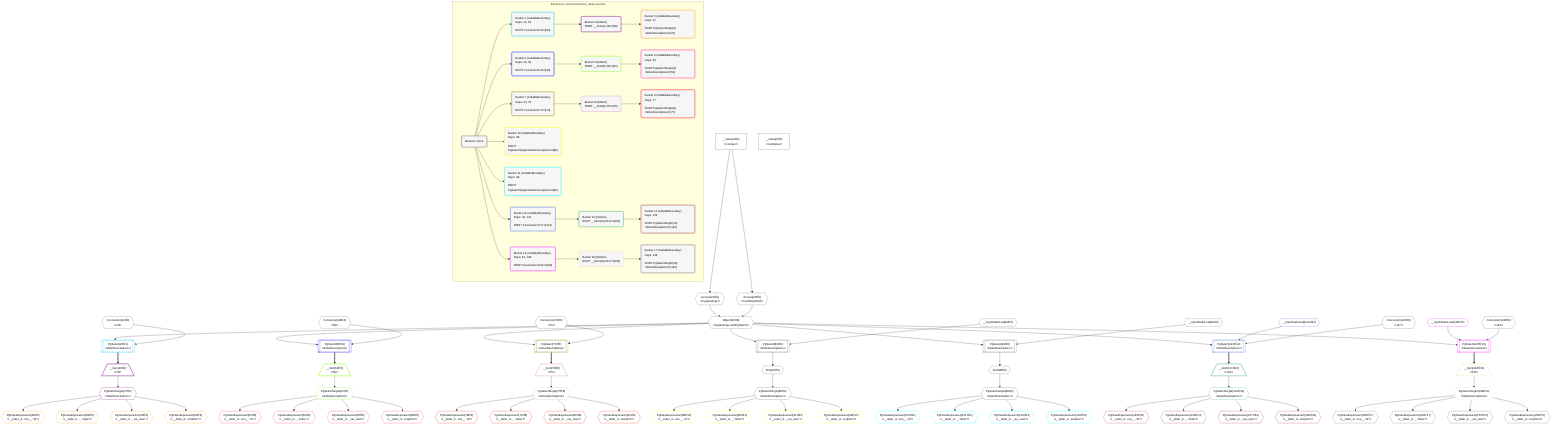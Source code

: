 %%{init: {'themeVariables': { 'fontSize': '12px'}}}%%
graph TD
    classDef path fill:#eee,stroke:#000,color:#000
    classDef plan fill:#fff,stroke-width:1px,color:#000
    classDef itemplan fill:#fff,stroke-width:2px,color:#000
    classDef unbatchedplan fill:#dff,stroke-width:1px,color:#000
    classDef sideeffectplan fill:#fcc,stroke-width:2px,color:#000
    classDef bucket fill:#f6f6f6,color:#000,stroke-width:2px,text-align:left


    %% define steps
    __Value3["__Value[3∈0]<br />ᐸcontextᐳ"]:::plan
    __Value5["__Value[5∈0]<br />ᐸrootValueᐳ"]:::plan
    Access21{{"Access[21∈0]<br />ᐸ3.pgSettingsᐳ"}}:::plan
    Access22{{"Access[22∈0]<br />ᐸ3.withPgClientᐳ"}}:::plan
    Object23{{"Object[23∈0]<br />ᐸ{pgSettings,withPgClient}ᐳ"}}:::plan
    Connection24{{"Connection[24∈0]<br />ᐸ20ᐳ"}}:::plan
    PgSelect25[["PgSelect[25∈1]<br />ᐸletterDescriptionsᐳ"]]:::plan
    __Item26[/"__Item[26∈2]<br />ᐸ25ᐳ"\]:::itemplan
    PgSelectSingle27{{"PgSelectSingle[27∈2]<br />ᐸletterDescriptionsᐳ"}}:::plan
    PgClassExpression28{{"PgClassExpression[28∈3]<br />ᐸ__letter_d...ons__.”id”ᐳ"}}:::plan
    PgClassExpression29{{"PgClassExpression[29∈3]<br />ᐸ__letter_d..._.”letter”ᐳ"}}:::plan
    PgClassExpression30{{"PgClassExpression[30∈3]<br />ᐸ__letter_d..._via_view”ᐳ"}}:::plan
    PgClassExpression31{{"PgClassExpression[31∈3]<br />ᐸ__letter_d...scription”ᐳ"}}:::plan
    Connection49{{"Connection[49∈0]<br />ᐸ45ᐳ"}}:::plan
    PgSelect50[["PgSelect[50∈4]<br />ᐸletterDescriptionsᐳ"]]:::plan
    __Item51[/"__Item[51∈5]<br />ᐸ50ᐳ"\]:::itemplan
    PgSelectSingle52{{"PgSelectSingle[52∈5]<br />ᐸletterDescriptionsᐳ"}}:::plan
    PgClassExpression53{{"PgClassExpression[53∈6]<br />ᐸ__letter_d...ons__.”id”ᐳ"}}:::plan
    PgClassExpression54{{"PgClassExpression[54∈6]<br />ᐸ__letter_d..._.”letter”ᐳ"}}:::plan
    PgClassExpression55{{"PgClassExpression[55∈6]<br />ᐸ__letter_d..._via_view”ᐳ"}}:::plan
    PgClassExpression56{{"PgClassExpression[56∈6]<br />ᐸ__letter_d...scription”ᐳ"}}:::plan
    Connection74{{"Connection[74∈0]<br />ᐸ70ᐳ"}}:::plan
    PgSelect75[["PgSelect[75∈7]<br />ᐸletterDescriptionsᐳ"]]:::plan
    __Item76[/"__Item[76∈8]<br />ᐸ75ᐳ"\]:::itemplan
    PgSelectSingle77{{"PgSelectSingle[77∈8]<br />ᐸletterDescriptionsᐳ"}}:::plan
    PgClassExpression78{{"PgClassExpression[78∈9]<br />ᐸ__letter_d...ons__.”id”ᐳ"}}:::plan
    PgClassExpression79{{"PgClassExpression[79∈9]<br />ᐸ__letter_d..._.”letter”ᐳ"}}:::plan
    PgClassExpression80{{"PgClassExpression[80∈9]<br />ᐸ__letter_d..._via_view”ᐳ"}}:::plan
    PgClassExpression81{{"PgClassExpression[81∈9]<br />ᐸ__letter_d...scription”ᐳ"}}:::plan
    __InputStaticLeaf82{{"__InputStaticLeaf[82∈0]"}}:::plan
    PgSelect83[["PgSelect[83∈0]<br />ᐸletterDescriptionsᐳ"]]:::plan
    First87{{"First[87∈0]"}}:::plan
    PgSelectSingle88{{"PgSelectSingle[88∈0]<br />ᐸletterDescriptionsᐳ"}}:::plan
    PgClassExpression89{{"PgClassExpression[89∈10]<br />ᐸ__letter_d...ons__.”id”ᐳ"}}:::plan
    PgClassExpression90{{"PgClassExpression[90∈10]<br />ᐸ__letter_d..._.”letter”ᐳ"}}:::plan
    PgClassExpression91{{"PgClassExpression[91∈10]<br />ᐸ__letter_d..._via_view”ᐳ"}}:::plan
    PgClassExpression92{{"PgClassExpression[92∈10]<br />ᐸ__letter_d...scription”ᐳ"}}:::plan
    __InputStaticLeaf93{{"__InputStaticLeaf[93∈0]"}}:::plan
    PgSelect94[["PgSelect[94∈0]<br />ᐸletterDescriptionsᐳ"]]:::plan
    First98{{"First[98∈0]"}}:::plan
    PgSelectSingle99{{"PgSelectSingle[99∈0]<br />ᐸletterDescriptionsᐳ"}}:::plan
    PgClassExpression100{{"PgClassExpression[100∈11]<br />ᐸ__letter_d...ons__.”id”ᐳ"}}:::plan
    PgClassExpression101{{"PgClassExpression[101∈11]<br />ᐸ__letter_d..._.”letter”ᐳ"}}:::plan
    PgClassExpression102{{"PgClassExpression[102∈11]<br />ᐸ__letter_d..._via_view”ᐳ"}}:::plan
    PgClassExpression103{{"PgClassExpression[103∈11]<br />ᐸ__letter_d...scription”ᐳ"}}:::plan
    __InputStaticLeaf114{{"__InputStaticLeaf[114∈12]"}}:::plan
    Connection121{{"Connection[121∈0]<br />ᐸ117ᐳ"}}:::plan
    PgSelect122[["PgSelect[122∈12]<br />ᐸletterDescriptionsᐳ"]]:::plan
    __Item123[/"__Item[123∈13]<br />ᐸ122ᐳ"\]:::itemplan
    PgSelectSingle124{{"PgSelectSingle[124∈13]<br />ᐸletterDescriptionsᐳ"}}:::plan
    PgClassExpression125{{"PgClassExpression[125∈14]<br />ᐸ__letter_d...ons__.”id”ᐳ"}}:::plan
    PgClassExpression126{{"PgClassExpression[126∈14]<br />ᐸ__letter_d..._.”letter”ᐳ"}}:::plan
    PgClassExpression127{{"PgClassExpression[127∈14]<br />ᐸ__letter_d..._via_view”ᐳ"}}:::plan
    PgClassExpression128{{"PgClassExpression[128∈14]<br />ᐸ__letter_d...scription”ᐳ"}}:::plan
    __InputStaticLeaf140{{"__InputStaticLeaf[140∈15]"}}:::plan
    Connection146{{"Connection[146∈0]<br />ᐸ142ᐳ"}}:::plan
    PgSelect147[["PgSelect[147∈15]<br />ᐸletterDescriptionsᐳ"]]:::plan
    __Item148[/"__Item[148∈16]<br />ᐸ147ᐳ"\]:::itemplan
    PgSelectSingle149{{"PgSelectSingle[149∈16]<br />ᐸletterDescriptionsᐳ"}}:::plan
    PgClassExpression150{{"PgClassExpression[150∈17]<br />ᐸ__letter_d...ons__.”id”ᐳ"}}:::plan
    PgClassExpression151{{"PgClassExpression[151∈17]<br />ᐸ__letter_d..._.”letter”ᐳ"}}:::plan
    PgClassExpression152{{"PgClassExpression[152∈17]<br />ᐸ__letter_d..._via_view”ᐳ"}}:::plan
    PgClassExpression153{{"PgClassExpression[153∈17]<br />ᐸ__letter_d...scription”ᐳ"}}:::plan

    %% plan dependencies
    __Value3 --> Access21
    __Value3 --> Access22
    Access21 & Access22 --> Object23
    Object23 & Connection24 --> PgSelect25
    PgSelect25 ==> __Item26
    __Item26 --> PgSelectSingle27
    PgSelectSingle27 --> PgClassExpression28
    PgSelectSingle27 --> PgClassExpression29
    PgSelectSingle27 --> PgClassExpression30
    PgSelectSingle27 --> PgClassExpression31
    Object23 & Connection49 --> PgSelect50
    PgSelect50 ==> __Item51
    __Item51 --> PgSelectSingle52
    PgSelectSingle52 --> PgClassExpression53
    PgSelectSingle52 --> PgClassExpression54
    PgSelectSingle52 --> PgClassExpression55
    PgSelectSingle52 --> PgClassExpression56
    Object23 & Connection74 --> PgSelect75
    PgSelect75 ==> __Item76
    __Item76 --> PgSelectSingle77
    PgSelectSingle77 --> PgClassExpression78
    PgSelectSingle77 --> PgClassExpression79
    PgSelectSingle77 --> PgClassExpression80
    PgSelectSingle77 --> PgClassExpression81
    Object23 & __InputStaticLeaf82 --> PgSelect83
    PgSelect83 --> First87
    First87 --> PgSelectSingle88
    PgSelectSingle88 --> PgClassExpression89
    PgSelectSingle88 --> PgClassExpression90
    PgSelectSingle88 --> PgClassExpression91
    PgSelectSingle88 --> PgClassExpression92
    Object23 & __InputStaticLeaf93 --> PgSelect94
    PgSelect94 --> First98
    First98 --> PgSelectSingle99
    PgSelectSingle99 --> PgClassExpression100
    PgSelectSingle99 --> PgClassExpression101
    PgSelectSingle99 --> PgClassExpression102
    PgSelectSingle99 --> PgClassExpression103
    Object23 & __InputStaticLeaf114 & Connection121 --> PgSelect122
    PgSelect122 ==> __Item123
    __Item123 --> PgSelectSingle124
    PgSelectSingle124 --> PgClassExpression125
    PgSelectSingle124 --> PgClassExpression126
    PgSelectSingle124 --> PgClassExpression127
    PgSelectSingle124 --> PgClassExpression128
    Object23 & __InputStaticLeaf140 & Connection146 --> PgSelect147
    PgSelect147 ==> __Item148
    __Item148 --> PgSelectSingle149
    PgSelectSingle149 --> PgClassExpression150
    PgSelectSingle149 --> PgClassExpression151
    PgSelectSingle149 --> PgClassExpression152
    PgSelectSingle149 --> PgClassExpression153

    subgraph "Buckets for queries/v4/enum_tables.queries"
    Bucket0("Bucket 0 (root)"):::bucket
    classDef bucket0 stroke:#696969
    class Bucket0,__Value3,__Value5,Access21,Access22,Object23,Connection24,Connection49,Connection74,__InputStaticLeaf82,PgSelect83,First87,PgSelectSingle88,__InputStaticLeaf93,PgSelect94,First98,PgSelectSingle99,Connection121,Connection146 bucket0
    Bucket1("Bucket 1 (nullableBoundary)<br />Deps: 23, 24<br /><br />ROOT Connectionᐸ20ᐳ[24]"):::bucket
    classDef bucket1 stroke:#00bfff
    class Bucket1,PgSelect25 bucket1
    Bucket2("Bucket 2 (listItem)<br />ROOT __Item{2}ᐸ25ᐳ[26]"):::bucket
    classDef bucket2 stroke:#7f007f
    class Bucket2,__Item26,PgSelectSingle27 bucket2
    Bucket3("Bucket 3 (nullableBoundary)<br />Deps: 27<br /><br />ROOT PgSelectSingle{2}ᐸletterDescriptionsᐳ[27]"):::bucket
    classDef bucket3 stroke:#ffa500
    class Bucket3,PgClassExpression28,PgClassExpression29,PgClassExpression30,PgClassExpression31 bucket3
    Bucket4("Bucket 4 (nullableBoundary)<br />Deps: 23, 49<br /><br />ROOT Connectionᐸ45ᐳ[49]"):::bucket
    classDef bucket4 stroke:#0000ff
    class Bucket4,PgSelect50 bucket4
    Bucket5("Bucket 5 (listItem)<br />ROOT __Item{5}ᐸ50ᐳ[51]"):::bucket
    classDef bucket5 stroke:#7fff00
    class Bucket5,__Item51,PgSelectSingle52 bucket5
    Bucket6("Bucket 6 (nullableBoundary)<br />Deps: 52<br /><br />ROOT PgSelectSingle{5}ᐸletterDescriptionsᐳ[52]"):::bucket
    classDef bucket6 stroke:#ff1493
    class Bucket6,PgClassExpression53,PgClassExpression54,PgClassExpression55,PgClassExpression56 bucket6
    Bucket7("Bucket 7 (nullableBoundary)<br />Deps: 23, 74<br /><br />ROOT Connectionᐸ70ᐳ[74]"):::bucket
    classDef bucket7 stroke:#808000
    class Bucket7,PgSelect75 bucket7
    Bucket8("Bucket 8 (listItem)<br />ROOT __Item{8}ᐸ75ᐳ[76]"):::bucket
    classDef bucket8 stroke:#dda0dd
    class Bucket8,__Item76,PgSelectSingle77 bucket8
    Bucket9("Bucket 9 (nullableBoundary)<br />Deps: 77<br /><br />ROOT PgSelectSingle{8}ᐸletterDescriptionsᐳ[77]"):::bucket
    classDef bucket9 stroke:#ff0000
    class Bucket9,PgClassExpression78,PgClassExpression79,PgClassExpression80,PgClassExpression81 bucket9
    Bucket10("Bucket 10 (nullableBoundary)<br />Deps: 88<br /><br />ROOT PgSelectSingleᐸletterDescriptionsᐳ[88]"):::bucket
    classDef bucket10 stroke:#ffff00
    class Bucket10,PgClassExpression89,PgClassExpression90,PgClassExpression91,PgClassExpression92 bucket10
    Bucket11("Bucket 11 (nullableBoundary)<br />Deps: 99<br /><br />ROOT PgSelectSingleᐸletterDescriptionsᐳ[99]"):::bucket
    classDef bucket11 stroke:#00ffff
    class Bucket11,PgClassExpression100,PgClassExpression101,PgClassExpression102,PgClassExpression103 bucket11
    Bucket12("Bucket 12 (nullableBoundary)<br />Deps: 23, 121<br /><br />ROOT Connectionᐸ117ᐳ[121]"):::bucket
    classDef bucket12 stroke:#4169e1
    class Bucket12,__InputStaticLeaf114,PgSelect122 bucket12
    Bucket13("Bucket 13 (listItem)<br />ROOT __Item{13}ᐸ122ᐳ[123]"):::bucket
    classDef bucket13 stroke:#3cb371
    class Bucket13,__Item123,PgSelectSingle124 bucket13
    Bucket14("Bucket 14 (nullableBoundary)<br />Deps: 124<br /><br />ROOT PgSelectSingle{13}ᐸletterDescriptionsᐳ[124]"):::bucket
    classDef bucket14 stroke:#a52a2a
    class Bucket14,PgClassExpression125,PgClassExpression126,PgClassExpression127,PgClassExpression128 bucket14
    Bucket15("Bucket 15 (nullableBoundary)<br />Deps: 23, 146<br /><br />ROOT Connectionᐸ142ᐳ[146]"):::bucket
    classDef bucket15 stroke:#ff00ff
    class Bucket15,__InputStaticLeaf140,PgSelect147 bucket15
    Bucket16("Bucket 16 (listItem)<br />ROOT __Item{16}ᐸ147ᐳ[148]"):::bucket
    classDef bucket16 stroke:#f5deb3
    class Bucket16,__Item148,PgSelectSingle149 bucket16
    Bucket17("Bucket 17 (nullableBoundary)<br />Deps: 149<br /><br />ROOT PgSelectSingle{16}ᐸletterDescriptionsᐳ[149]"):::bucket
    classDef bucket17 stroke:#696969
    class Bucket17,PgClassExpression150,PgClassExpression151,PgClassExpression152,PgClassExpression153 bucket17
    Bucket0 --> Bucket1 & Bucket4 & Bucket7 & Bucket10 & Bucket11 & Bucket12 & Bucket15
    Bucket1 --> Bucket2
    Bucket2 --> Bucket3
    Bucket4 --> Bucket5
    Bucket5 --> Bucket6
    Bucket7 --> Bucket8
    Bucket8 --> Bucket9
    Bucket12 --> Bucket13
    Bucket13 --> Bucket14
    Bucket15 --> Bucket16
    Bucket16 --> Bucket17
    end